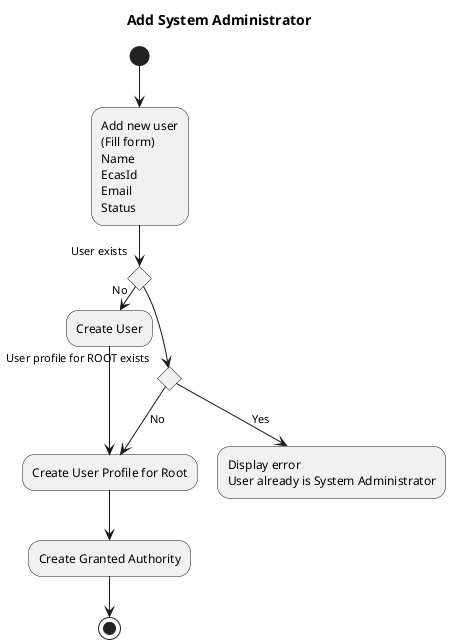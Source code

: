 @startuml
title Add System Administrator

(*) --> "Add new user
        (Fill form)
        Name
        EcasId
        Email
        Status"

if "User exists"
    -> [No] "Create User"
    --> "Create User Profile for Root" as CreateUserProfile
else
'    --> [Yes] ===CREATE_USER_PROFILE_CHECK===
    if "User profile for ROOT exists"
            --> [Yes] "Display error
                     User already is System Administrator"
        else
            --> [No] CreateUserProfile
'                    note left
'                        If coming from Search
'                        there is no email
'                    end note
            --> "Create Granted Authority"
            --> (*)
    endif
endif



'(*) --> "Search existing user
'         (all users)" as UserSearch
'--> ===CREATE_USER_PROFILE_CHECK===

@enduml
